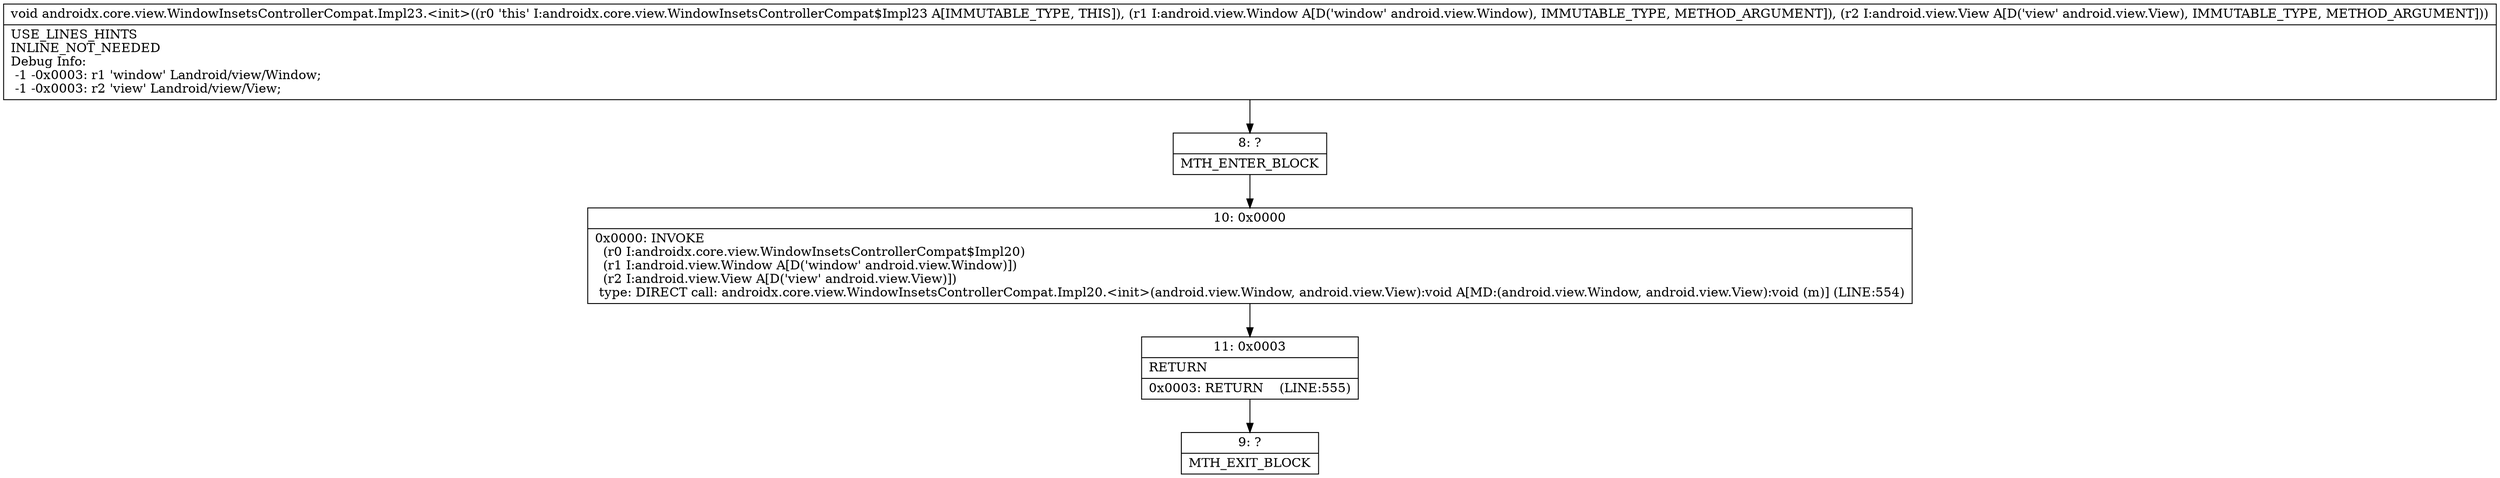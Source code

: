 digraph "CFG forandroidx.core.view.WindowInsetsControllerCompat.Impl23.\<init\>(Landroid\/view\/Window;Landroid\/view\/View;)V" {
Node_8 [shape=record,label="{8\:\ ?|MTH_ENTER_BLOCK\l}"];
Node_10 [shape=record,label="{10\:\ 0x0000|0x0000: INVOKE  \l  (r0 I:androidx.core.view.WindowInsetsControllerCompat$Impl20)\l  (r1 I:android.view.Window A[D('window' android.view.Window)])\l  (r2 I:android.view.View A[D('view' android.view.View)])\l type: DIRECT call: androidx.core.view.WindowInsetsControllerCompat.Impl20.\<init\>(android.view.Window, android.view.View):void A[MD:(android.view.Window, android.view.View):void (m)] (LINE:554)\l}"];
Node_11 [shape=record,label="{11\:\ 0x0003|RETURN\l|0x0003: RETURN    (LINE:555)\l}"];
Node_9 [shape=record,label="{9\:\ ?|MTH_EXIT_BLOCK\l}"];
MethodNode[shape=record,label="{void androidx.core.view.WindowInsetsControllerCompat.Impl23.\<init\>((r0 'this' I:androidx.core.view.WindowInsetsControllerCompat$Impl23 A[IMMUTABLE_TYPE, THIS]), (r1 I:android.view.Window A[D('window' android.view.Window), IMMUTABLE_TYPE, METHOD_ARGUMENT]), (r2 I:android.view.View A[D('view' android.view.View), IMMUTABLE_TYPE, METHOD_ARGUMENT]))  | USE_LINES_HINTS\lINLINE_NOT_NEEDED\lDebug Info:\l  \-1 \-0x0003: r1 'window' Landroid\/view\/Window;\l  \-1 \-0x0003: r2 'view' Landroid\/view\/View;\l}"];
MethodNode -> Node_8;Node_8 -> Node_10;
Node_10 -> Node_11;
Node_11 -> Node_9;
}

